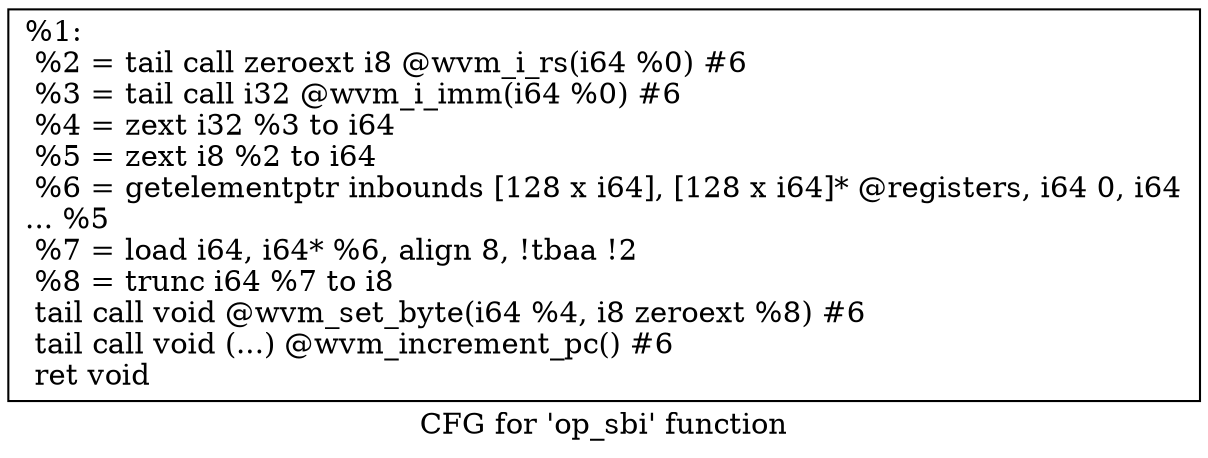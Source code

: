 digraph "CFG for 'op_sbi' function" {
	label="CFG for 'op_sbi' function";

	Node0x7f8ef0d40a70 [shape=record,label="{%1:\l  %2 = tail call zeroext i8 @wvm_i_rs(i64 %0) #6\l  %3 = tail call i32 @wvm_i_imm(i64 %0) #6\l  %4 = zext i32 %3 to i64\l  %5 = zext i8 %2 to i64\l  %6 = getelementptr inbounds [128 x i64], [128 x i64]* @registers, i64 0, i64\l... %5\l  %7 = load i64, i64* %6, align 8, !tbaa !2\l  %8 = trunc i64 %7 to i8\l  tail call void @wvm_set_byte(i64 %4, i8 zeroext %8) #6\l  tail call void (...) @wvm_increment_pc() #6\l  ret void\l}"];
}
